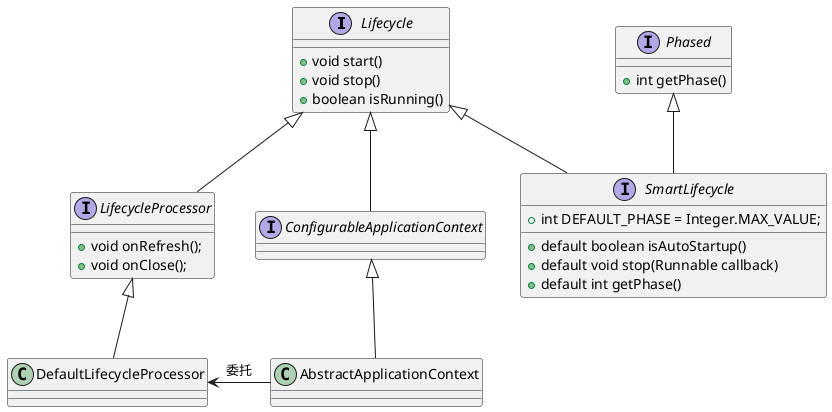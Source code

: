 @startuml
'https://plantuml.com/class-diagram

interface Lifecycle{
    +void start()
    +void stop()
    +boolean isRunning()
}
interface SmartLifecycle{
	+int DEFAULT_PHASE = Integer.MAX_VALUE;
	+default boolean isAutoStartup()
	+default void stop(Runnable callback)
	+default int getPhase()
}
interface Phased{
   + int getPhase()
}
interface LifecycleProcessor{
	+void onRefresh();
	+void onClose();
}
interface ConfigurableApplicationContext

SmartLifecycle -u-|> Lifecycle
SmartLifecycle -u-|> Phased
LifecycleProcessor -u-|> Lifecycle
ConfigurableApplicationContext -u-|> Lifecycle
AbstractApplicationContext -u-|> ConfigurableApplicationContext
DefaultLifecycleProcessor -u-|> LifecycleProcessor
AbstractApplicationContext -l-> DefaultLifecycleProcessor : 委托

@enduml